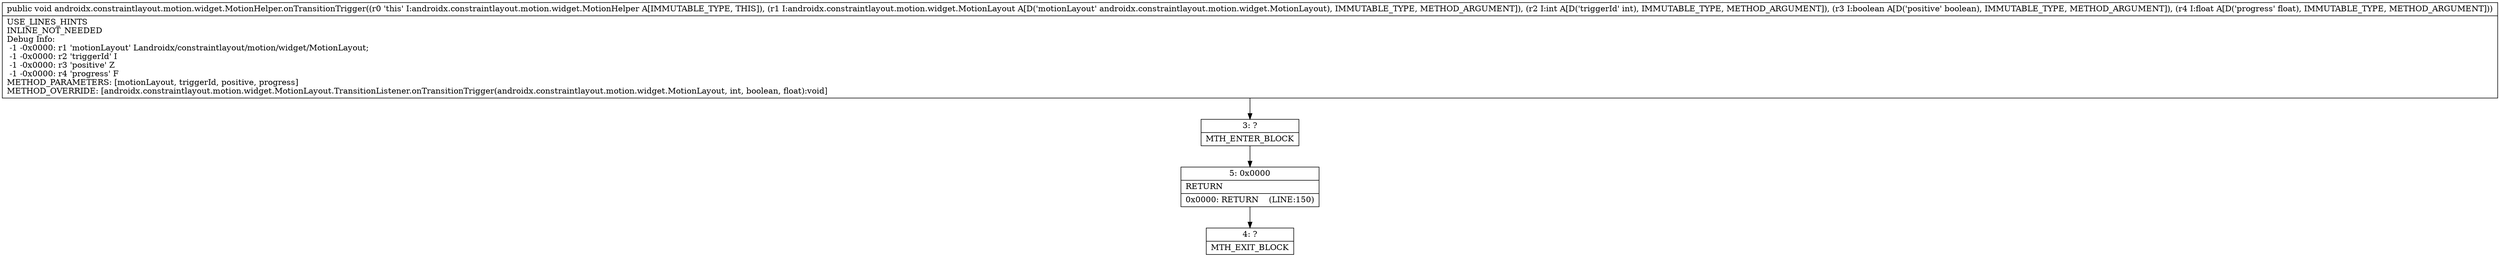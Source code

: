digraph "CFG forandroidx.constraintlayout.motion.widget.MotionHelper.onTransitionTrigger(Landroidx\/constraintlayout\/motion\/widget\/MotionLayout;IZF)V" {
Node_3 [shape=record,label="{3\:\ ?|MTH_ENTER_BLOCK\l}"];
Node_5 [shape=record,label="{5\:\ 0x0000|RETURN\l|0x0000: RETURN    (LINE:150)\l}"];
Node_4 [shape=record,label="{4\:\ ?|MTH_EXIT_BLOCK\l}"];
MethodNode[shape=record,label="{public void androidx.constraintlayout.motion.widget.MotionHelper.onTransitionTrigger((r0 'this' I:androidx.constraintlayout.motion.widget.MotionHelper A[IMMUTABLE_TYPE, THIS]), (r1 I:androidx.constraintlayout.motion.widget.MotionLayout A[D('motionLayout' androidx.constraintlayout.motion.widget.MotionLayout), IMMUTABLE_TYPE, METHOD_ARGUMENT]), (r2 I:int A[D('triggerId' int), IMMUTABLE_TYPE, METHOD_ARGUMENT]), (r3 I:boolean A[D('positive' boolean), IMMUTABLE_TYPE, METHOD_ARGUMENT]), (r4 I:float A[D('progress' float), IMMUTABLE_TYPE, METHOD_ARGUMENT]))  | USE_LINES_HINTS\lINLINE_NOT_NEEDED\lDebug Info:\l  \-1 \-0x0000: r1 'motionLayout' Landroidx\/constraintlayout\/motion\/widget\/MotionLayout;\l  \-1 \-0x0000: r2 'triggerId' I\l  \-1 \-0x0000: r3 'positive' Z\l  \-1 \-0x0000: r4 'progress' F\lMETHOD_PARAMETERS: [motionLayout, triggerId, positive, progress]\lMETHOD_OVERRIDE: [androidx.constraintlayout.motion.widget.MotionLayout.TransitionListener.onTransitionTrigger(androidx.constraintlayout.motion.widget.MotionLayout, int, boolean, float):void]\l}"];
MethodNode -> Node_3;Node_3 -> Node_5;
Node_5 -> Node_4;
}

